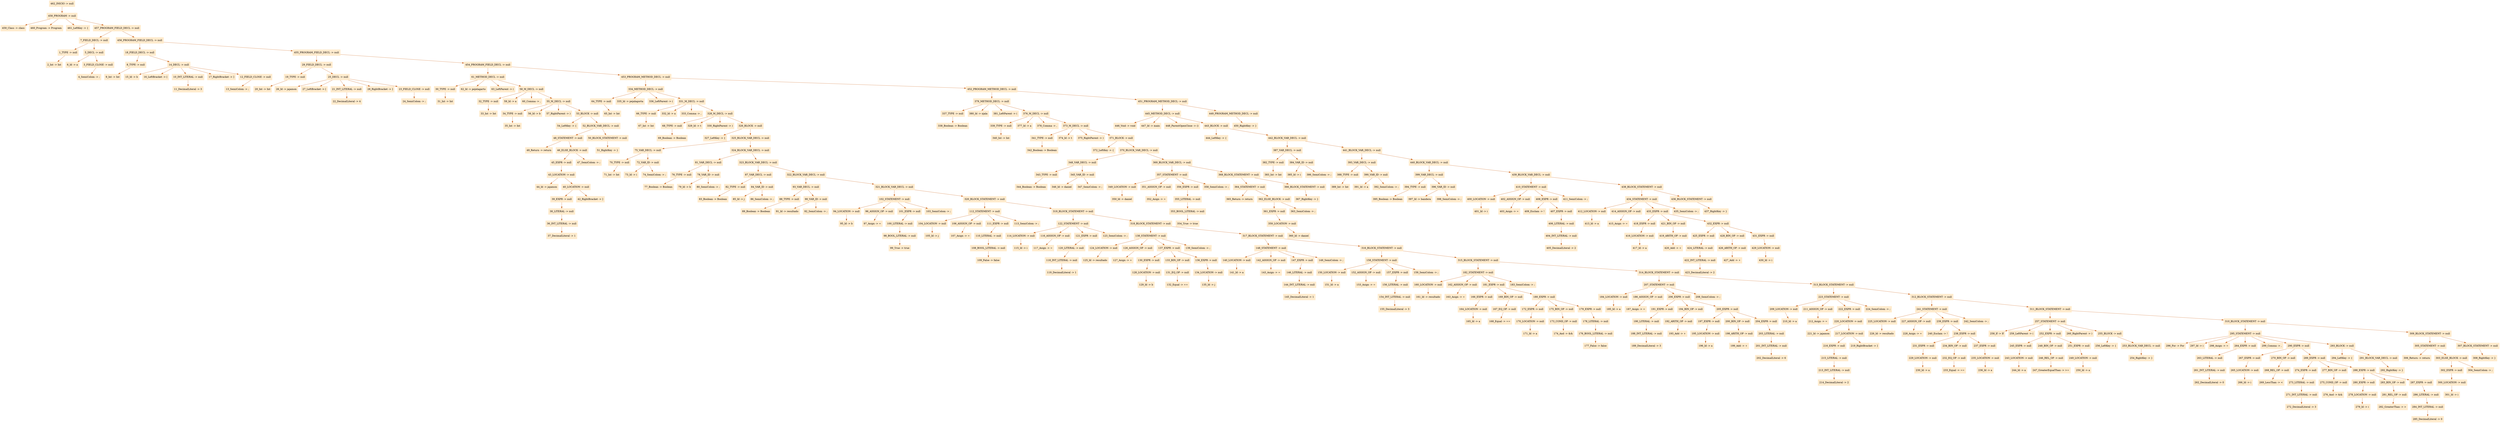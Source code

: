 digraph G {node[shape=box, style=filled, color=blanchedalmond]; edge[color=chocolate3];rankdir=UD 

"462_INICIO -> null"->"458_PROGRAM -> null"
"458_PROGRAM -> null"->"459_Class -> class"
"458_PROGRAM -> null"->"460_Program -> Program"
"458_PROGRAM -> null"->"461_LeftKey -> {"
"458_PROGRAM -> null"->"457_PROGRAM_FIELD_DECL -> null"
"457_PROGRAM_FIELD_DECL -> null"->"7_FIELD_DECL -> null"
"7_FIELD_DECL -> null"->"1_TYPE -> null"
"1_TYPE -> null"->"2_Int -> Int"
"7_FIELD_DECL -> null"->"5_DECL -> null"
"5_DECL -> null"->"6_Id -> a"
"5_DECL -> null"->"3_FIELD_CLOSE -> null"
"3_FIELD_CLOSE -> null"->"4_SemiColom -> ;"
"457_PROGRAM_FIELD_DECL -> null"->"456_PROGRAM_FIELD_DECL -> null"
"456_PROGRAM_FIELD_DECL -> null"->"18_FIELD_DECL -> null"
"18_FIELD_DECL -> null"->"8_TYPE -> null"
"8_TYPE -> null"->"9_Int -> Int"
"18_FIELD_DECL -> null"->"14_DECL -> null"
"14_DECL -> null"->"15_Id -> b"
"14_DECL -> null"->"16_LeftBracket -> ["
"14_DECL -> null"->"10_INT_LITERAL -> null"
"10_INT_LITERAL -> null"->"11_DecimalLiteral -> 3"
"14_DECL -> null"->"17_RightBracket -> ]"
"14_DECL -> null"->"12_FIELD_CLOSE -> null"
"12_FIELD_CLOSE -> null"->"13_SemiColom -> ;"
"456_PROGRAM_FIELD_DECL -> null"->"455_PROGRAM_FIELD_DECL -> null"
"455_PROGRAM_FIELD_DECL -> null"->"29_FIELD_DECL -> null"
"29_FIELD_DECL -> null"->"19_TYPE -> null"
"19_TYPE -> null"->"20_Int -> Int"
"29_FIELD_DECL -> null"->"25_DECL -> null"
"25_DECL -> null"->"26_Id -> jajamon"
"25_DECL -> null"->"27_LeftBracket -> ["
"25_DECL -> null"->"21_INT_LITERAL -> null"
"21_INT_LITERAL -> null"->"22_DecimalLiteral -> 4"
"25_DECL -> null"->"28_RightBracket -> ]"
"25_DECL -> null"->"23_FIELD_CLOSE -> null"
"23_FIELD_CLOSE -> null"->"24_SemiColom -> ;"
"455_PROGRAM_FIELD_DECL -> null"->"454_PROGRAM_FIELD_DECL -> null"
"454_PROGRAM_FIELD_DECL -> null"->"61_METHOD_DECL -> null"
"61_METHOD_DECL -> null"->"30_TYPE -> null"
"30_TYPE -> null"->"31_Int -> Int"
"61_METHOD_DECL -> null"->"62_Id -> pejelagarto"
"61_METHOD_DECL -> null"->"63_LeftParent -> ("
"61_METHOD_DECL -> null"->"58_M_DECL -> null"
"58_M_DECL -> null"->"32_TYPE -> null"
"32_TYPE -> null"->"33_Int -> Int"
"58_M_DECL -> null"->"59_Id -> a"
"58_M_DECL -> null"->"60_Comma -> ,"
"58_M_DECL -> null"->"55_M_DECL -> null"
"55_M_DECL -> null"->"34_TYPE -> null"
"34_TYPE -> null"->"35_Int -> Int"
"55_M_DECL -> null"->"56_Id -> b"
"55_M_DECL -> null"->"57_RightParent -> )"
"55_M_DECL -> null"->"53_BLOCK -> null"
"53_BLOCK -> null"->"54_LeftKey -> {"
"53_BLOCK -> null"->"52_BLOCK_VAR_DECL -> null"
"52_BLOCK_VAR_DECL -> null"->"48_STATEMENT -> null"
"48_STATEMENT -> null"->"49_Return -> return"
"48_STATEMENT -> null"->"46_ELSE_BLOCK -> null"
"46_ELSE_BLOCK -> null"->"45_EXPR -> null"
"45_EXPR -> null"->"43_LOCATION -> null"
"43_LOCATION -> null"->"44_Id -> jajamon"
"43_LOCATION -> null"->"40_LOCATION -> null"
"40_LOCATION -> null"->"39_EXPR -> null"
"39_EXPR -> null"->"38_LITERAL -> null"
"38_LITERAL -> null"->"36_INT_LITERAL -> null"
"36_INT_LITERAL -> null"->"37_DecimalLiteral -> 1"
"40_LOCATION -> null"->"42_RightBracket -> ]"
"46_ELSE_BLOCK -> null"->"47_SemiColom -> ;"
"52_BLOCK_VAR_DECL -> null"->"50_BLOCK_STATEMENT -> null"
"50_BLOCK_STATEMENT -> null"->"51_RightKey -> }"
"454_PROGRAM_FIELD_DECL -> null"->"453_PROGRAM_METHOD_DECL -> null"
"453_PROGRAM_METHOD_DECL -> null"->"334_METHOD_DECL -> null"
"334_METHOD_DECL -> null"->"64_TYPE -> null"
"64_TYPE -> null"->"65_Int -> Int"
"334_METHOD_DECL -> null"->"335_Id -> pejalagorta"
"334_METHOD_DECL -> null"->"336_LeftParent -> ("
"334_METHOD_DECL -> null"->"331_M_DECL -> null"
"331_M_DECL -> null"->"66_TYPE -> null"
"66_TYPE -> null"->"67_Int -> Int"
"331_M_DECL -> null"->"332_Id -> a"
"331_M_DECL -> null"->"333_Comma -> ,"
"331_M_DECL -> null"->"328_M_DECL -> null"
"328_M_DECL -> null"->"68_TYPE -> null"
"68_TYPE -> null"->"69_Boolean -> Boolean"
"328_M_DECL -> null"->"329_Id -> t"
"328_M_DECL -> null"->"330_RightParent -> )"
"328_M_DECL -> null"->"326_BLOCK -> null"
"326_BLOCK -> null"->"327_LeftKey -> {"
"326_BLOCK -> null"->"325_BLOCK_VAR_DECL -> null"
"325_BLOCK_VAR_DECL -> null"->"75_VAR_DECL -> null"
"75_VAR_DECL -> null"->"70_TYPE -> null"
"70_TYPE -> null"->"71_Int -> Int"
"75_VAR_DECL -> null"->"72_VAR_ID -> null"
"72_VAR_ID -> null"->"73_Id -> i"
"72_VAR_ID -> null"->"74_SemiColom -> ;"
"325_BLOCK_VAR_DECL -> null"->"324_BLOCK_VAR_DECL -> null"
"324_BLOCK_VAR_DECL -> null"->"81_VAR_DECL -> null"
"81_VAR_DECL -> null"->"76_TYPE -> null"
"76_TYPE -> null"->"77_Boolean -> Boolean"
"81_VAR_DECL -> null"->"78_VAR_ID -> null"
"78_VAR_ID -> null"->"79_Id -> b"
"78_VAR_ID -> null"->"80_SemiColom -> ;"
"324_BLOCK_VAR_DECL -> null"->"323_BLOCK_VAR_DECL -> null"
"323_BLOCK_VAR_DECL -> null"->"87_VAR_DECL -> null"
"87_VAR_DECL -> null"->"82_TYPE -> null"
"82_TYPE -> null"->"83_Boolean -> Boolean"
"87_VAR_DECL -> null"->"84_VAR_ID -> null"
"84_VAR_ID -> null"->"85_Id -> j"
"84_VAR_ID -> null"->"86_SemiColom -> ;"
"323_BLOCK_VAR_DECL -> null"->"322_BLOCK_VAR_DECL -> null"
"322_BLOCK_VAR_DECL -> null"->"93_VAR_DECL -> null"
"93_VAR_DECL -> null"->"88_TYPE -> null"
"88_TYPE -> null"->"89_Boolean -> Boolean"
"93_VAR_DECL -> null"->"90_VAR_ID -> null"
"90_VAR_ID -> null"->"91_Id -> resultado"
"90_VAR_ID -> null"->"92_SemiColom -> ;"
"322_BLOCK_VAR_DECL -> null"->"321_BLOCK_VAR_DECL -> null"
"321_BLOCK_VAR_DECL -> null"->"102_STATEMENT -> null"
"102_STATEMENT -> null"->"94_LOCATION -> null"
"94_LOCATION -> null"->"95_Id -> b"
"102_STATEMENT -> null"->"96_ASSIGN_OP -> null"
"96_ASSIGN_OP -> null"->"97_Asign -> ="
"102_STATEMENT -> null"->"101_EXPR -> null"
"101_EXPR -> null"->"100_LITERAL -> null"
"100_LITERAL -> null"->"98_BOOL_LITERAL -> null"
"98_BOOL_LITERAL -> null"->"99_True -> true"
"102_STATEMENT -> null"->"103_SemiColom -> ;"
"321_BLOCK_VAR_DECL -> null"->"320_BLOCK_STATEMENT -> null"
"320_BLOCK_STATEMENT -> null"->"112_STATEMENT -> null"
"112_STATEMENT -> null"->"104_LOCATION -> null"
"104_LOCATION -> null"->"105_Id -> j"
"112_STATEMENT -> null"->"106_ASSIGN_OP -> null"
"106_ASSIGN_OP -> null"->"107_Asign -> ="
"112_STATEMENT -> null"->"111_EXPR -> null"
"111_EXPR -> null"->"110_LITERAL -> null"
"110_LITERAL -> null"->"108_BOOL_LITERAL -> null"
"108_BOOL_LITERAL -> null"->"109_False -> false"
"112_STATEMENT -> null"->"113_SemiColom -> ;"
"320_BLOCK_STATEMENT -> null"->"319_BLOCK_STATEMENT -> null"
"319_BLOCK_STATEMENT -> null"->"122_STATEMENT -> null"
"122_STATEMENT -> null"->"114_LOCATION -> null"
"114_LOCATION -> null"->"115_Id -> i"
"122_STATEMENT -> null"->"116_ASSIGN_OP -> null"
"116_ASSIGN_OP -> null"->"117_Asign -> ="
"122_STATEMENT -> null"->"121_EXPR -> null"
"121_EXPR -> null"->"120_LITERAL -> null"
"120_LITERAL -> null"->"118_INT_LITERAL -> null"
"118_INT_LITERAL -> null"->"119_DecimalLiteral -> 1"
"122_STATEMENT -> null"->"123_SemiColom -> ;"
"319_BLOCK_STATEMENT -> null"->"318_BLOCK_STATEMENT -> null"
"318_BLOCK_STATEMENT -> null"->"138_STATEMENT -> null"
"138_STATEMENT -> null"->"124_LOCATION -> null"
"124_LOCATION -> null"->"125_Id -> resultado"
"138_STATEMENT -> null"->"126_ASSIGN_OP -> null"
"126_ASSIGN_OP -> null"->"127_Asign -> ="
"138_STATEMENT -> null"->"137_EXPR -> null"
"137_EXPR -> null"->"130_EXPR -> null"
"130_EXPR -> null"->"128_LOCATION -> null"
"128_LOCATION -> null"->"129_Id -> b"
"137_EXPR -> null"->"133_BIN_OP -> null"
"133_BIN_OP -> null"->"131_EQ_OP -> null"
"131_EQ_OP -> null"->"132_Equal -> =="
"137_EXPR -> null"->"136_EXPR -> null"
"136_EXPR -> null"->"134_LOCATION -> null"
"134_LOCATION -> null"->"135_Id -> j"
"138_STATEMENT -> null"->"139_SemiColom -> ;"
"318_BLOCK_STATEMENT -> null"->"317_BLOCK_STATEMENT -> null"
"317_BLOCK_STATEMENT -> null"->"148_STATEMENT -> null"
"148_STATEMENT -> null"->"140_LOCATION -> null"
"140_LOCATION -> null"->"141_Id -> a"
"148_STATEMENT -> null"->"142_ASSIGN_OP -> null"
"142_ASSIGN_OP -> null"->"143_Asign -> ="
"148_STATEMENT -> null"->"147_EXPR -> null"
"147_EXPR -> null"->"146_LITERAL -> null"
"146_LITERAL -> null"->"144_INT_LITERAL -> null"
"144_INT_LITERAL -> null"->"145_DecimalLiteral -> 1"
"148_STATEMENT -> null"->"149_SemiColom -> ;"
"317_BLOCK_STATEMENT -> null"->"316_BLOCK_STATEMENT -> null"
"316_BLOCK_STATEMENT -> null"->"158_STATEMENT -> null"
"158_STATEMENT -> null"->"150_LOCATION -> null"
"150_LOCATION -> null"->"151_Id -> a"
"158_STATEMENT -> null"->"152_ASSIGN_OP -> null"
"152_ASSIGN_OP -> null"->"153_Asign -> ="
"158_STATEMENT -> null"->"157_EXPR -> null"
"157_EXPR -> null"->"156_LITERAL -> null"
"156_LITERAL -> null"->"154_INT_LITERAL -> null"
"154_INT_LITERAL -> null"->"155_DecimalLiteral -> 3"
"158_STATEMENT -> null"->"159_SemiColom -> ;"
"316_BLOCK_STATEMENT -> null"->"315_BLOCK_STATEMENT -> null"
"315_BLOCK_STATEMENT -> null"->"182_STATEMENT -> null"
"182_STATEMENT -> null"->"160_LOCATION -> null"
"160_LOCATION -> null"->"161_Id -> resultado"
"182_STATEMENT -> null"->"162_ASSIGN_OP -> null"
"162_ASSIGN_OP -> null"->"163_Asign -> ="
"182_STATEMENT -> null"->"181_EXPR -> null"
"181_EXPR -> null"->"166_EXPR -> null"
"166_EXPR -> null"->"164_LOCATION -> null"
"164_LOCATION -> null"->"165_Id -> a"
"181_EXPR -> null"->"169_BIN_OP -> null"
"169_BIN_OP -> null"->"167_EQ_OP -> null"
"167_EQ_OP -> null"->"168_Equal -> =="
"181_EXPR -> null"->"180_EXPR -> null"
"180_EXPR -> null"->"172_EXPR -> null"
"172_EXPR -> null"->"170_LOCATION -> null"
"170_LOCATION -> null"->"171_Id -> a"
"180_EXPR -> null"->"175_BIN_OP -> null"
"175_BIN_OP -> null"->"173_COND_OP -> null"
"173_COND_OP -> null"->"174_And -> &&"
"180_EXPR -> null"->"179_EXPR -> null"
"179_EXPR -> null"->"178_LITERAL -> null"
"178_LITERAL -> null"->"176_BOOL_LITERAL -> null"
"176_BOOL_LITERAL -> null"->"177_False -> false"
"182_STATEMENT -> null"->"183_SemiColom -> ;"
"315_BLOCK_STATEMENT -> null"->"314_BLOCK_STATEMENT -> null"
"314_BLOCK_STATEMENT -> null"->"207_STATEMENT -> null"
"207_STATEMENT -> null"->"184_LOCATION -> null"
"184_LOCATION -> null"->"185_Id -> a"
"207_STATEMENT -> null"->"186_ASSIGN_OP -> null"
"186_ASSIGN_OP -> null"->"187_Asign -> ="
"207_STATEMENT -> null"->"206_EXPR -> null"
"206_EXPR -> null"->"191_EXPR -> null"
"191_EXPR -> null"->"190_LITERAL -> null"
"190_LITERAL -> null"->"188_INT_LITERAL -> null"
"188_INT_LITERAL -> null"->"189_DecimalLiteral -> 3"
"206_EXPR -> null"->"194_BIN_OP -> null"
"194_BIN_OP -> null"->"192_ARITH_OP -> null"
"192_ARITH_OP -> null"->"193_Add -> +"
"206_EXPR -> null"->"205_EXPR -> null"
"205_EXPR -> null"->"197_EXPR -> null"
"197_EXPR -> null"->"195_LOCATION -> null"
"195_LOCATION -> null"->"196_Id -> a"
"205_EXPR -> null"->"200_BIN_OP -> null"
"200_BIN_OP -> null"->"198_ARITH_OP -> null"
"198_ARITH_OP -> null"->"199_Add -> +"
"205_EXPR -> null"->"204_EXPR -> null"
"204_EXPR -> null"->"203_LITERAL -> null"
"203_LITERAL -> null"->"201_INT_LITERAL -> null"
"201_INT_LITERAL -> null"->"202_DecimalLiteral -> 6"
"207_STATEMENT -> null"->"208_SemiColom -> ;"
"314_BLOCK_STATEMENT -> null"->"313_BLOCK_STATEMENT -> null"
"313_BLOCK_STATEMENT -> null"->"223_STATEMENT -> null"
"223_STATEMENT -> null"->"209_LOCATION -> null"
"209_LOCATION -> null"->"210_Id -> a"
"223_STATEMENT -> null"->"211_ASSIGN_OP -> null"
"211_ASSIGN_OP -> null"->"212_Asign -> ="
"223_STATEMENT -> null"->"222_EXPR -> null"
"222_EXPR -> null"->"220_LOCATION -> null"
"220_LOCATION -> null"->"221_Id -> jajamon"
"220_LOCATION -> null"->"217_LOCATION -> null"
"217_LOCATION -> null"->"216_EXPR -> null"
"216_EXPR -> null"->"215_LITERAL -> null"
"215_LITERAL -> null"->"213_INT_LITERAL -> null"
"213_INT_LITERAL -> null"->"214_DecimalLiteral -> 2"
"217_LOCATION -> null"->"219_RightBracket -> ]"
"223_STATEMENT -> null"->"224_SemiColom -> ;"
"313_BLOCK_STATEMENT -> null"->"312_BLOCK_STATEMENT -> null"
"312_BLOCK_STATEMENT -> null"->"241_STATEMENT -> null"
"241_STATEMENT -> null"->"225_LOCATION -> null"
"225_LOCATION -> null"->"226_Id -> resultado"
"241_STATEMENT -> null"->"227_ASSIGN_OP -> null"
"227_ASSIGN_OP -> null"->"228_Asign -> ="
"241_STATEMENT -> null"->"239_EXPR -> null"
"239_EXPR -> null"->"240_Exclam -> !"
"239_EXPR -> null"->"238_EXPR -> null"
"238_EXPR -> null"->"231_EXPR -> null"
"231_EXPR -> null"->"229_LOCATION -> null"
"229_LOCATION -> null"->"230_Id -> a"
"238_EXPR -> null"->"234_BIN_OP -> null"
"234_BIN_OP -> null"->"232_EQ_OP -> null"
"232_EQ_OP -> null"->"233_Equal -> =="
"238_EXPR -> null"->"237_EXPR -> null"
"237_EXPR -> null"->"235_LOCATION -> null"
"235_LOCATION -> null"->"236_Id -> a"
"241_STATEMENT -> null"->"242_SemiColom -> ;"
"312_BLOCK_STATEMENT -> null"->"311_BLOCK_STATEMENT -> null"
"311_BLOCK_STATEMENT -> null"->"257_STATEMENT -> null"
"257_STATEMENT -> null"->"258_If -> If"
"257_STATEMENT -> null"->"259_LeftParent -> ("
"257_STATEMENT -> null"->"252_EXPR -> null"
"252_EXPR -> null"->"245_EXPR -> null"
"245_EXPR -> null"->"243_LOCATION -> null"
"243_LOCATION -> null"->"244_Id -> a"
"252_EXPR -> null"->"248_BIN_OP -> null"
"248_BIN_OP -> null"->"246_REL_OP -> null"
"246_REL_OP -> null"->"247_GreaterEqualThan -> >="
"252_EXPR -> null"->"251_EXPR -> null"
"251_EXPR -> null"->"249_LOCATION -> null"
"249_LOCATION -> null"->"250_Id -> a"
"257_STATEMENT -> null"->"260_RightParent -> )"
"257_STATEMENT -> null"->"255_BLOCK -> null"
"255_BLOCK -> null"->"256_LeftKey -> {"
"255_BLOCK -> null"->"253_BLOCK_VAR_DECL -> null"
"253_BLOCK_VAR_DECL -> null"->"254_RightKey -> }"
"311_BLOCK_STATEMENT -> null"->"310_BLOCK_STATEMENT -> null"
"310_BLOCK_STATEMENT -> null"->"295_STATEMENT -> null"
"295_STATEMENT -> null"->"296_For -> For"
"295_STATEMENT -> null"->"297_Id -> i"
"295_STATEMENT -> null"->"298_Asign -> ="
"295_STATEMENT -> null"->"264_EXPR -> null"
"264_EXPR -> null"->"263_LITERAL -> null"
"263_LITERAL -> null"->"261_INT_LITERAL -> null"
"261_INT_LITERAL -> null"->"262_DecimalLiteral -> 0"
"295_STATEMENT -> null"->"299_Comma -> ,"
"295_STATEMENT -> null"->"290_EXPR -> null"
"290_EXPR -> null"->"267_EXPR -> null"
"267_EXPR -> null"->"265_LOCATION -> null"
"265_LOCATION -> null"->"266_Id -> i"
"290_EXPR -> null"->"270_BIN_OP -> null"
"270_BIN_OP -> null"->"268_REL_OP -> null"
"268_REL_OP -> null"->"269_LessThan -> <"
"290_EXPR -> null"->"289_EXPR -> null"
"289_EXPR -> null"->"274_EXPR -> null"
"274_EXPR -> null"->"273_LITERAL -> null"
"273_LITERAL -> null"->"271_INT_LITERAL -> null"
"271_INT_LITERAL -> null"->"272_DecimalLiteral -> 3"
"289_EXPR -> null"->"277_BIN_OP -> null"
"277_BIN_OP -> null"->"275_COND_OP -> null"
"275_COND_OP -> null"->"276_And -> &&"
"289_EXPR -> null"->"288_EXPR -> null"
"288_EXPR -> null"->"280_EXPR -> null"
"280_EXPR -> null"->"278_LOCATION -> null"
"278_LOCATION -> null"->"279_Id -> i"
"288_EXPR -> null"->"283_BIN_OP -> null"
"283_BIN_OP -> null"->"281_REL_OP -> null"
"281_REL_OP -> null"->"282_GreaterThan -> >"
"288_EXPR -> null"->"287_EXPR -> null"
"287_EXPR -> null"->"286_LITERAL -> null"
"286_LITERAL -> null"->"284_INT_LITERAL -> null"
"284_INT_LITERAL -> null"->"285_DecimalLiteral -> 0"
"295_STATEMENT -> null"->"293_BLOCK -> null"
"293_BLOCK -> null"->"294_LeftKey -> {"
"293_BLOCK -> null"->"291_BLOCK_VAR_DECL -> null"
"291_BLOCK_VAR_DECL -> null"->"292_RightKey -> }"
"310_BLOCK_STATEMENT -> null"->"309_BLOCK_STATEMENT -> null"
"309_BLOCK_STATEMENT -> null"->"305_STATEMENT -> null"
"305_STATEMENT -> null"->"306_Return -> return"
"305_STATEMENT -> null"->"303_ELSE_BLOCK -> null"
"303_ELSE_BLOCK -> null"->"302_EXPR -> null"
"302_EXPR -> null"->"300_LOCATION -> null"
"300_LOCATION -> null"->"301_Id -> i"
"303_ELSE_BLOCK -> null"->"304_SemiColom -> ;"
"309_BLOCK_STATEMENT -> null"->"307_BLOCK_STATEMENT -> null"
"307_BLOCK_STATEMENT -> null"->"308_RightKey -> }"
"453_PROGRAM_METHOD_DECL -> null"->"452_PROGRAM_METHOD_DECL -> null"
"452_PROGRAM_METHOD_DECL -> null"->"379_METHOD_DECL -> null"
"379_METHOD_DECL -> null"->"337_TYPE -> null"
"337_TYPE -> null"->"338_Boolean -> Boolean"
"379_METHOD_DECL -> null"->"380_Id -> ojala"
"379_METHOD_DECL -> null"->"381_LeftParent -> ("
"379_METHOD_DECL -> null"->"376_M_DECL -> null"
"376_M_DECL -> null"->"339_TYPE -> null"
"339_TYPE -> null"->"340_Int -> Int"
"376_M_DECL -> null"->"377_Id -> a"
"376_M_DECL -> null"->"378_Comma -> ,"
"376_M_DECL -> null"->"373_M_DECL -> null"
"373_M_DECL -> null"->"341_TYPE -> null"
"341_TYPE -> null"->"342_Boolean -> Boolean"
"373_M_DECL -> null"->"374_Id -> t"
"373_M_DECL -> null"->"375_RightParent -> )"
"373_M_DECL -> null"->"371_BLOCK -> null"
"371_BLOCK -> null"->"372_LeftKey -> {"
"371_BLOCK -> null"->"370_BLOCK_VAR_DECL -> null"
"370_BLOCK_VAR_DECL -> null"->"348_VAR_DECL -> null"
"348_VAR_DECL -> null"->"343_TYPE -> null"
"343_TYPE -> null"->"344_Boolean -> Boolean"
"348_VAR_DECL -> null"->"345_VAR_ID -> null"
"345_VAR_ID -> null"->"346_Id -> daniel"
"345_VAR_ID -> null"->"347_SemiColom -> ;"
"370_BLOCK_VAR_DECL -> null"->"369_BLOCK_VAR_DECL -> null"
"369_BLOCK_VAR_DECL -> null"->"357_STATEMENT -> null"
"357_STATEMENT -> null"->"349_LOCATION -> null"
"349_LOCATION -> null"->"350_Id -> daniel"
"357_STATEMENT -> null"->"351_ASSIGN_OP -> null"
"351_ASSIGN_OP -> null"->"352_Asign -> ="
"357_STATEMENT -> null"->"356_EXPR -> null"
"356_EXPR -> null"->"355_LITERAL -> null"
"355_LITERAL -> null"->"353_BOOL_LITERAL -> null"
"353_BOOL_LITERAL -> null"->"354_True -> true"
"357_STATEMENT -> null"->"358_SemiColom -> ;"
"369_BLOCK_VAR_DECL -> null"->"368_BLOCK_STATEMENT -> null"
"368_BLOCK_STATEMENT -> null"->"364_STATEMENT -> null"
"364_STATEMENT -> null"->"365_Return -> return"
"364_STATEMENT -> null"->"362_ELSE_BLOCK -> null"
"362_ELSE_BLOCK -> null"->"361_EXPR -> null"
"361_EXPR -> null"->"359_LOCATION -> null"
"359_LOCATION -> null"->"360_Id -> daniel"
"362_ELSE_BLOCK -> null"->"363_SemiColom -> ;"
"368_BLOCK_STATEMENT -> null"->"366_BLOCK_STATEMENT -> null"
"366_BLOCK_STATEMENT -> null"->"367_RightKey -> }"
"452_PROGRAM_METHOD_DECL -> null"->"451_PROGRAM_METHOD_DECL -> null"
"451_PROGRAM_METHOD_DECL -> null"->"445_METHOD_DECL -> null"
"445_METHOD_DECL -> null"->"446_Void -> void"
"445_METHOD_DECL -> null"->"447_Id -> main"
"445_METHOD_DECL -> null"->"448_ParentOpenClose -> ()"
"445_METHOD_DECL -> null"->"443_BLOCK -> null"
"443_BLOCK -> null"->"444_LeftKey -> {"
"443_BLOCK -> null"->"442_BLOCK_VAR_DECL -> null"
"442_BLOCK_VAR_DECL -> null"->"387_VAR_DECL -> null"
"387_VAR_DECL -> null"->"382_TYPE -> null"
"382_TYPE -> null"->"383_Int -> Int"
"387_VAR_DECL -> null"->"384_VAR_ID -> null"
"384_VAR_ID -> null"->"385_Id -> i"
"384_VAR_ID -> null"->"386_SemiColom -> ;"
"442_BLOCK_VAR_DECL -> null"->"441_BLOCK_VAR_DECL -> null"
"441_BLOCK_VAR_DECL -> null"->"393_VAR_DECL -> null"
"393_VAR_DECL -> null"->"388_TYPE -> null"
"388_TYPE -> null"->"389_Int -> Int"
"393_VAR_DECL -> null"->"390_VAR_ID -> null"
"390_VAR_ID -> null"->"391_Id -> a"
"390_VAR_ID -> null"->"392_SemiColom -> ;"
"441_BLOCK_VAR_DECL -> null"->"440_BLOCK_VAR_DECL -> null"
"440_BLOCK_VAR_DECL -> null"->"399_VAR_DECL -> null"
"399_VAR_DECL -> null"->"394_TYPE -> null"
"394_TYPE -> null"->"395_Boolean -> Boolean"
"399_VAR_DECL -> null"->"396_VAR_ID -> null"
"396_VAR_ID -> null"->"397_Id -> bandera"
"396_VAR_ID -> null"->"398_SemiColom -> ;"
"440_BLOCK_VAR_DECL -> null"->"439_BLOCK_VAR_DECL -> null"
"439_BLOCK_VAR_DECL -> null"->"410_STATEMENT -> null"
"410_STATEMENT -> null"->"400_LOCATION -> null"
"400_LOCATION -> null"->"401_Id -> i"
"410_STATEMENT -> null"->"402_ASSIGN_OP -> null"
"402_ASSIGN_OP -> null"->"403_Asign -> ="
"410_STATEMENT -> null"->"408_EXPR -> null"
"408_EXPR -> null"->"409_Exclam -> !"
"408_EXPR -> null"->"407_EXPR -> null"
"407_EXPR -> null"->"406_LITERAL -> null"
"406_LITERAL -> null"->"404_INT_LITERAL -> null"
"404_INT_LITERAL -> null"->"405_DecimalLiteral -> 2"
"410_STATEMENT -> null"->"411_SemiColom -> ;"
"439_BLOCK_VAR_DECL -> null"->"438_BLOCK_STATEMENT -> null"
"438_BLOCK_STATEMENT -> null"->"434_STATEMENT -> null"
"434_STATEMENT -> null"->"412_LOCATION -> null"
"412_LOCATION -> null"->"413_Id -> a"
"434_STATEMENT -> null"->"414_ASSIGN_OP -> null"
"414_ASSIGN_OP -> null"->"415_Asign -> ="
"434_STATEMENT -> null"->"433_EXPR -> null"
"433_EXPR -> null"->"418_EXPR -> null"
"418_EXPR -> null"->"416_LOCATION -> null"
"416_LOCATION -> null"->"417_Id -> a"
"433_EXPR -> null"->"421_BIN_OP -> null"
"421_BIN_OP -> null"->"419_ARITH_OP -> null"
"419_ARITH_OP -> null"->"420_Add -> +"
"433_EXPR -> null"->"432_EXPR -> null"
"432_EXPR -> null"->"425_EXPR -> null"
"425_EXPR -> null"->"424_LITERAL -> null"
"424_LITERAL -> null"->"422_INT_LITERAL -> null"
"422_INT_LITERAL -> null"->"423_DecimalLiteral -> 2"
"432_EXPR -> null"->"428_BIN_OP -> null"
"428_BIN_OP -> null"->"426_ARITH_OP -> null"
"426_ARITH_OP -> null"->"427_Add -> +"
"432_EXPR -> null"->"431_EXPR -> null"
"431_EXPR -> null"->"429_LOCATION -> null"
"429_LOCATION -> null"->"430_Id -> i"
"434_STATEMENT -> null"->"435_SemiColom -> ;"
"438_BLOCK_STATEMENT -> null"->"436_BLOCK_STATEMENT -> null"
"436_BLOCK_STATEMENT -> null"->"437_RightKey -> }"
"451_PROGRAM_METHOD_DECL -> null"->"449_PROGRAM_METHOD_DECL -> null"
"449_PROGRAM_METHOD_DECL -> null"->"450_RightKey -> }"


}

